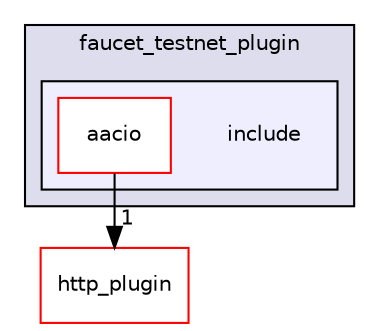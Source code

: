 digraph "plugins/faucet_testnet_plugin/include" {
  compound=true
  node [ fontsize="10", fontname="Helvetica"];
  edge [ labelfontsize="10", labelfontname="Helvetica"];
  subgraph clusterdir_2cfa7d24223e545f20c50fe24a724e7b {
    graph [ bgcolor="#ddddee", pencolor="black", label="faucet_testnet_plugin" fontname="Helvetica", fontsize="10", URL="dir_2cfa7d24223e545f20c50fe24a724e7b.html"]
  subgraph clusterdir_20725c6520774c6098ec45e47e5b6127 {
    graph [ bgcolor="#eeeeff", pencolor="black", label="" URL="dir_20725c6520774c6098ec45e47e5b6127.html"];
    dir_20725c6520774c6098ec45e47e5b6127 [shape=plaintext label="include"];
    dir_a2a85718e70315af9b9619eaaf22bbbe [shape=box label="aacio" color="red" fillcolor="white" style="filled" URL="dir_a2a85718e70315af9b9619eaaf22bbbe.html"];
  }
  }
  dir_f833ff7a85c55360bd990f87a6f90636 [shape=box label="http_plugin" fillcolor="white" style="filled" color="red" URL="dir_f833ff7a85c55360bd990f87a6f90636.html"];
  dir_a2a85718e70315af9b9619eaaf22bbbe->dir_f833ff7a85c55360bd990f87a6f90636 [headlabel="1", labeldistance=1.5 headhref="dir_001854_001856.html"];
}
